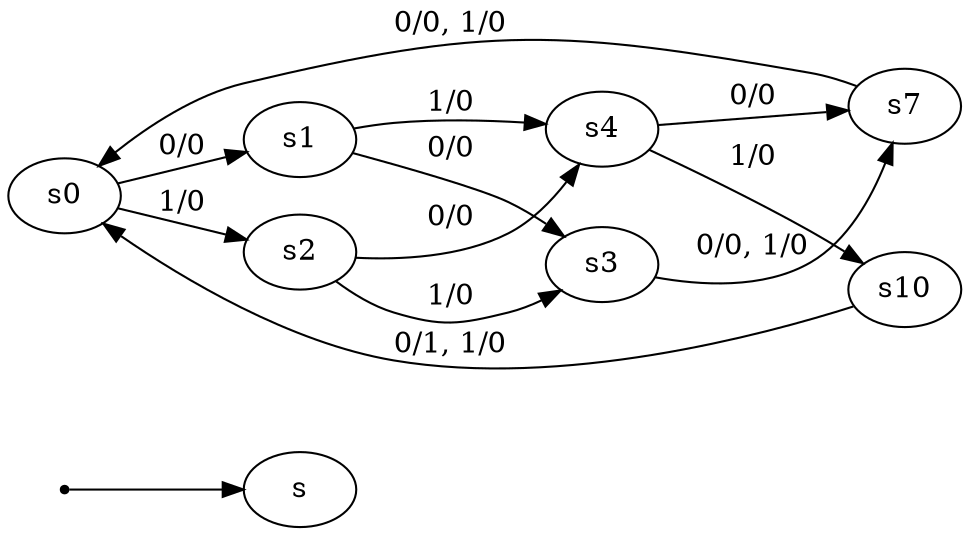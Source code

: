 digraph STG {
	rankdir=LR;

	INIT [shape=point];
	s0 [label="s0"];
	s1 [label="s1"];
	s2 [label="s2"];
	s3 [label="s3"];
	s4 [label="s4"];
	s7 [label="s7"];
	s10 [label="s10"];

	INIT -> s;
	s0->s1 [label="0/0"];
	s0->s2 [label="1/0"];
	s1->s3 [label="0/0"];
	s1->s4 [label="1/0"];
	s2->s3 [label="1/0"];
	s2->s4 [label="0/0"];
	s3->s7 [label="0/0, 1/0"];
	s4->s10 [label="1/0"];
	s4->s7 [label="0/0"];
	s7->s0 [label="0/0, 1/0"];
	s10->s0 [label="0/1, 1/0"];
}